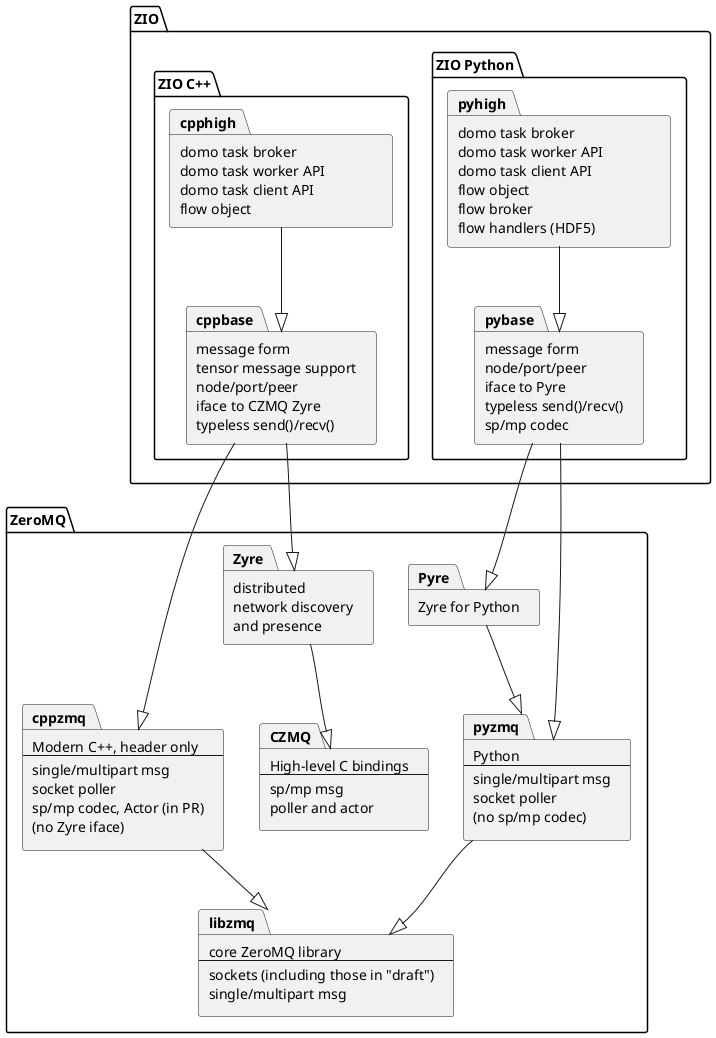 @startuml

folder ZIO {

folder "ZIO C++" {
        package cpphigh [
                domo task broker
                domo task worker API
                domo task client API                
                flow object
                ]
        package cppbase [
                message form
                tensor message support
                node/port/peer
                iface to CZMQ Zyre
                typeless send()/recv()
                ]
        cpphigh --|> cppbase
}

folder "ZIO Python" {
        package pyhigh [
                domo task broker
                domo task worker API
                domo task client API                
                flow object
                flow broker
                flow handlers (HDF5)
        ]
        package pybase [
                message form
                node/port/peer
                iface to Pyre
                typeless send()/recv()
                sp/mp codec
        ]
        pyhigh --|> pybase
}

}

folder ZeroMQ {
        package cppzmq [
        Modern C++, header only
        ----
        single/multipart msg
        socket poller
        sp/mp codec, Actor (in PR)
        (no Zyre iface)
        ]
        package pyzmq [
        Python
        ----
        single/multipart msg
        socket poller
        (no sp/mp codec)
        ]
        package Pyre [
        Zyre for Python
        ]
        package libzmq [
        core ZeroMQ library
        ----
        sockets (including those in "draft")
        single/multipart msg
        ]
        package CZMQ [
        High-level C bindings
        ----
        sp/mp msg
        poller and actor
        ]
        package Zyre [
        distributed
        network discovery
        and presence
        ]
        Zyre --|> CZMQ
}
cppbase --|> Zyre
cppbase --|> cppzmq
pybase --|> pyzmq
pybase --|> Pyre

cppzmq --|> libzmq
Pyre --|> pyzmq
pyzmq --|> libzmq

@enduml
